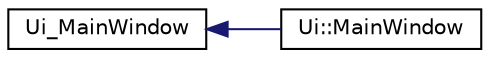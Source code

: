 digraph "Graphical Class Hierarchy"
{
 // INTERACTIVE_SVG=YES
  edge [fontname="Helvetica",fontsize="10",labelfontname="Helvetica",labelfontsize="10"];
  node [fontname="Helvetica",fontsize="10",shape=record];
  rankdir="LR";
  Node1 [label="Ui_MainWindow",height=0.2,width=0.4,color="black", fillcolor="white", style="filled",URL="$df/dd7/class_ui___main_window.html"];
  Node1 -> Node2 [dir="back",color="midnightblue",fontsize="10",style="solid",fontname="Helvetica"];
  Node2 [label="Ui::MainWindow",height=0.2,width=0.4,color="black", fillcolor="white", style="filled",URL="$d4/d4a/class_ui_1_1_main_window.html"];
}
